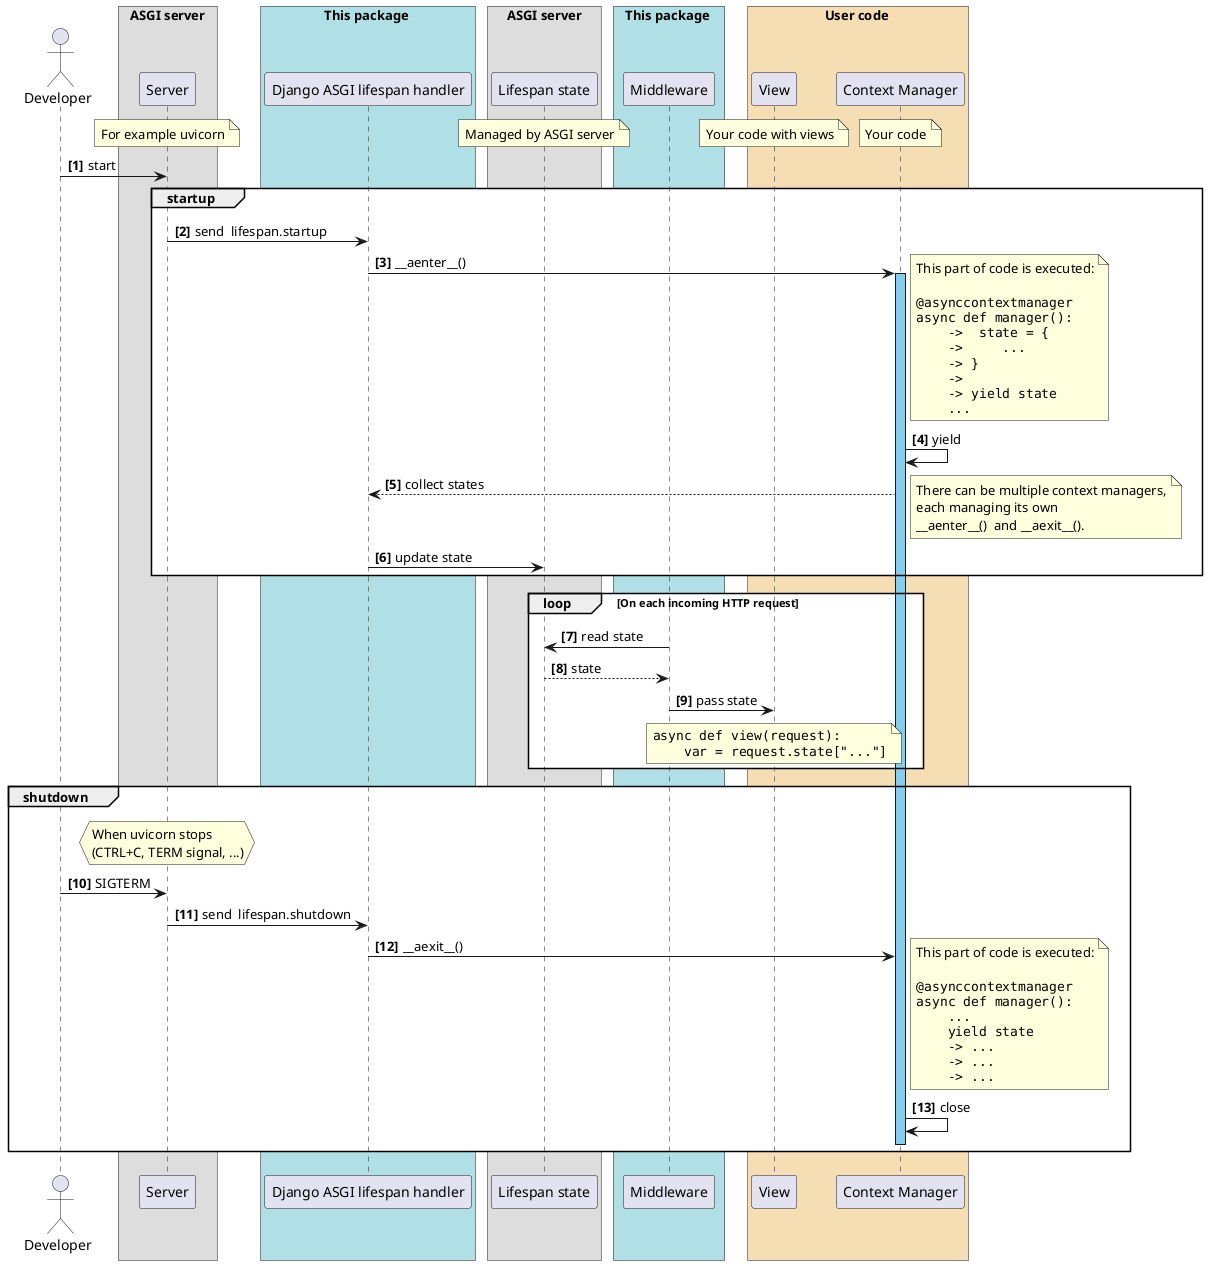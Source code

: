 @startuml

'!include https://raw.githubusercontent.com/patrik-csak/one-dark-plantuml-theme/main/theme.puml

!pragma teoz true
hide circle
show class circle
skinparam shadowing false
skinparam backgroundColor white
skinparam defaultFontName Calibri
skinparam defaultMonospacedFontName Consolas
skinparam linetype ortho
skinparam groupInheritance 2

actor "Developer" as user

box ASGI server
participant "Server" as uvicorn
endbox

box This package #PowderBlue
participant "Django ASGI lifespan handler" as plugin
endbox

box ASGI server
participant "Lifespan state" as state
endbox

box This package #PowderBlue
participant "Middleware" as middleware
endbox

box User code #Wheat
participant "View" as view
participant "Context Manager" as manager
endbox

note over uvicorn: For example uvicorn
/ note over state: Managed by ASGI server
'/ note over middleware: Your code
/ note over view: Your code with views
/ note over manager: Your code

autonumber "<b>[0]"

user -> uvicorn : start
group #White startup
uvicorn -> plugin : send  ""lifespan.startup""
plugin -> manager : ""~__aenter__()""
activate manager #SkyBlue

note right
    This part of code is executed:

    <code>
    @asynccontextmanager
    async def manager():
        ->  state = {
        ->     ...
        -> }
        ->
        -> yield state
        ...
    </code>
endnote


manager -> manager : ""yield""
manager --> plugin : collect states
note right
    There can be multiple context managers,
    each managing its own
    ""~__aenter~__()""  and ""~__aexit__()"".
endnote
plugin -> state : update state
end

loop #White On each incoming HTTP request
middleware -> state : read state
middleware <-- state : state
middleware -> view : pass state
note over view
    <code>
    async def view(request):
        var = request.state["..."]
    </code>
endnote
end

group #White shutdown
hnote over uvicorn
    When uvicorn stops
    (CTRL+C, TERM signal, ...)
endhnote
user -> uvicorn : SIGTERM
uvicorn -> plugin : send  ""lifespan.shutdown""
plugin -> manager : ""~__aexit__()""
note right
    This part of code is executed:

    <code>
    @asynccontextmanager
    async def manager():
        ...
        yield state
        -> ...
        -> ...
        -> ...
    </code>
endnote
manager -> manager : close
||0||
deactivate manager
||12||
end

@enduml
